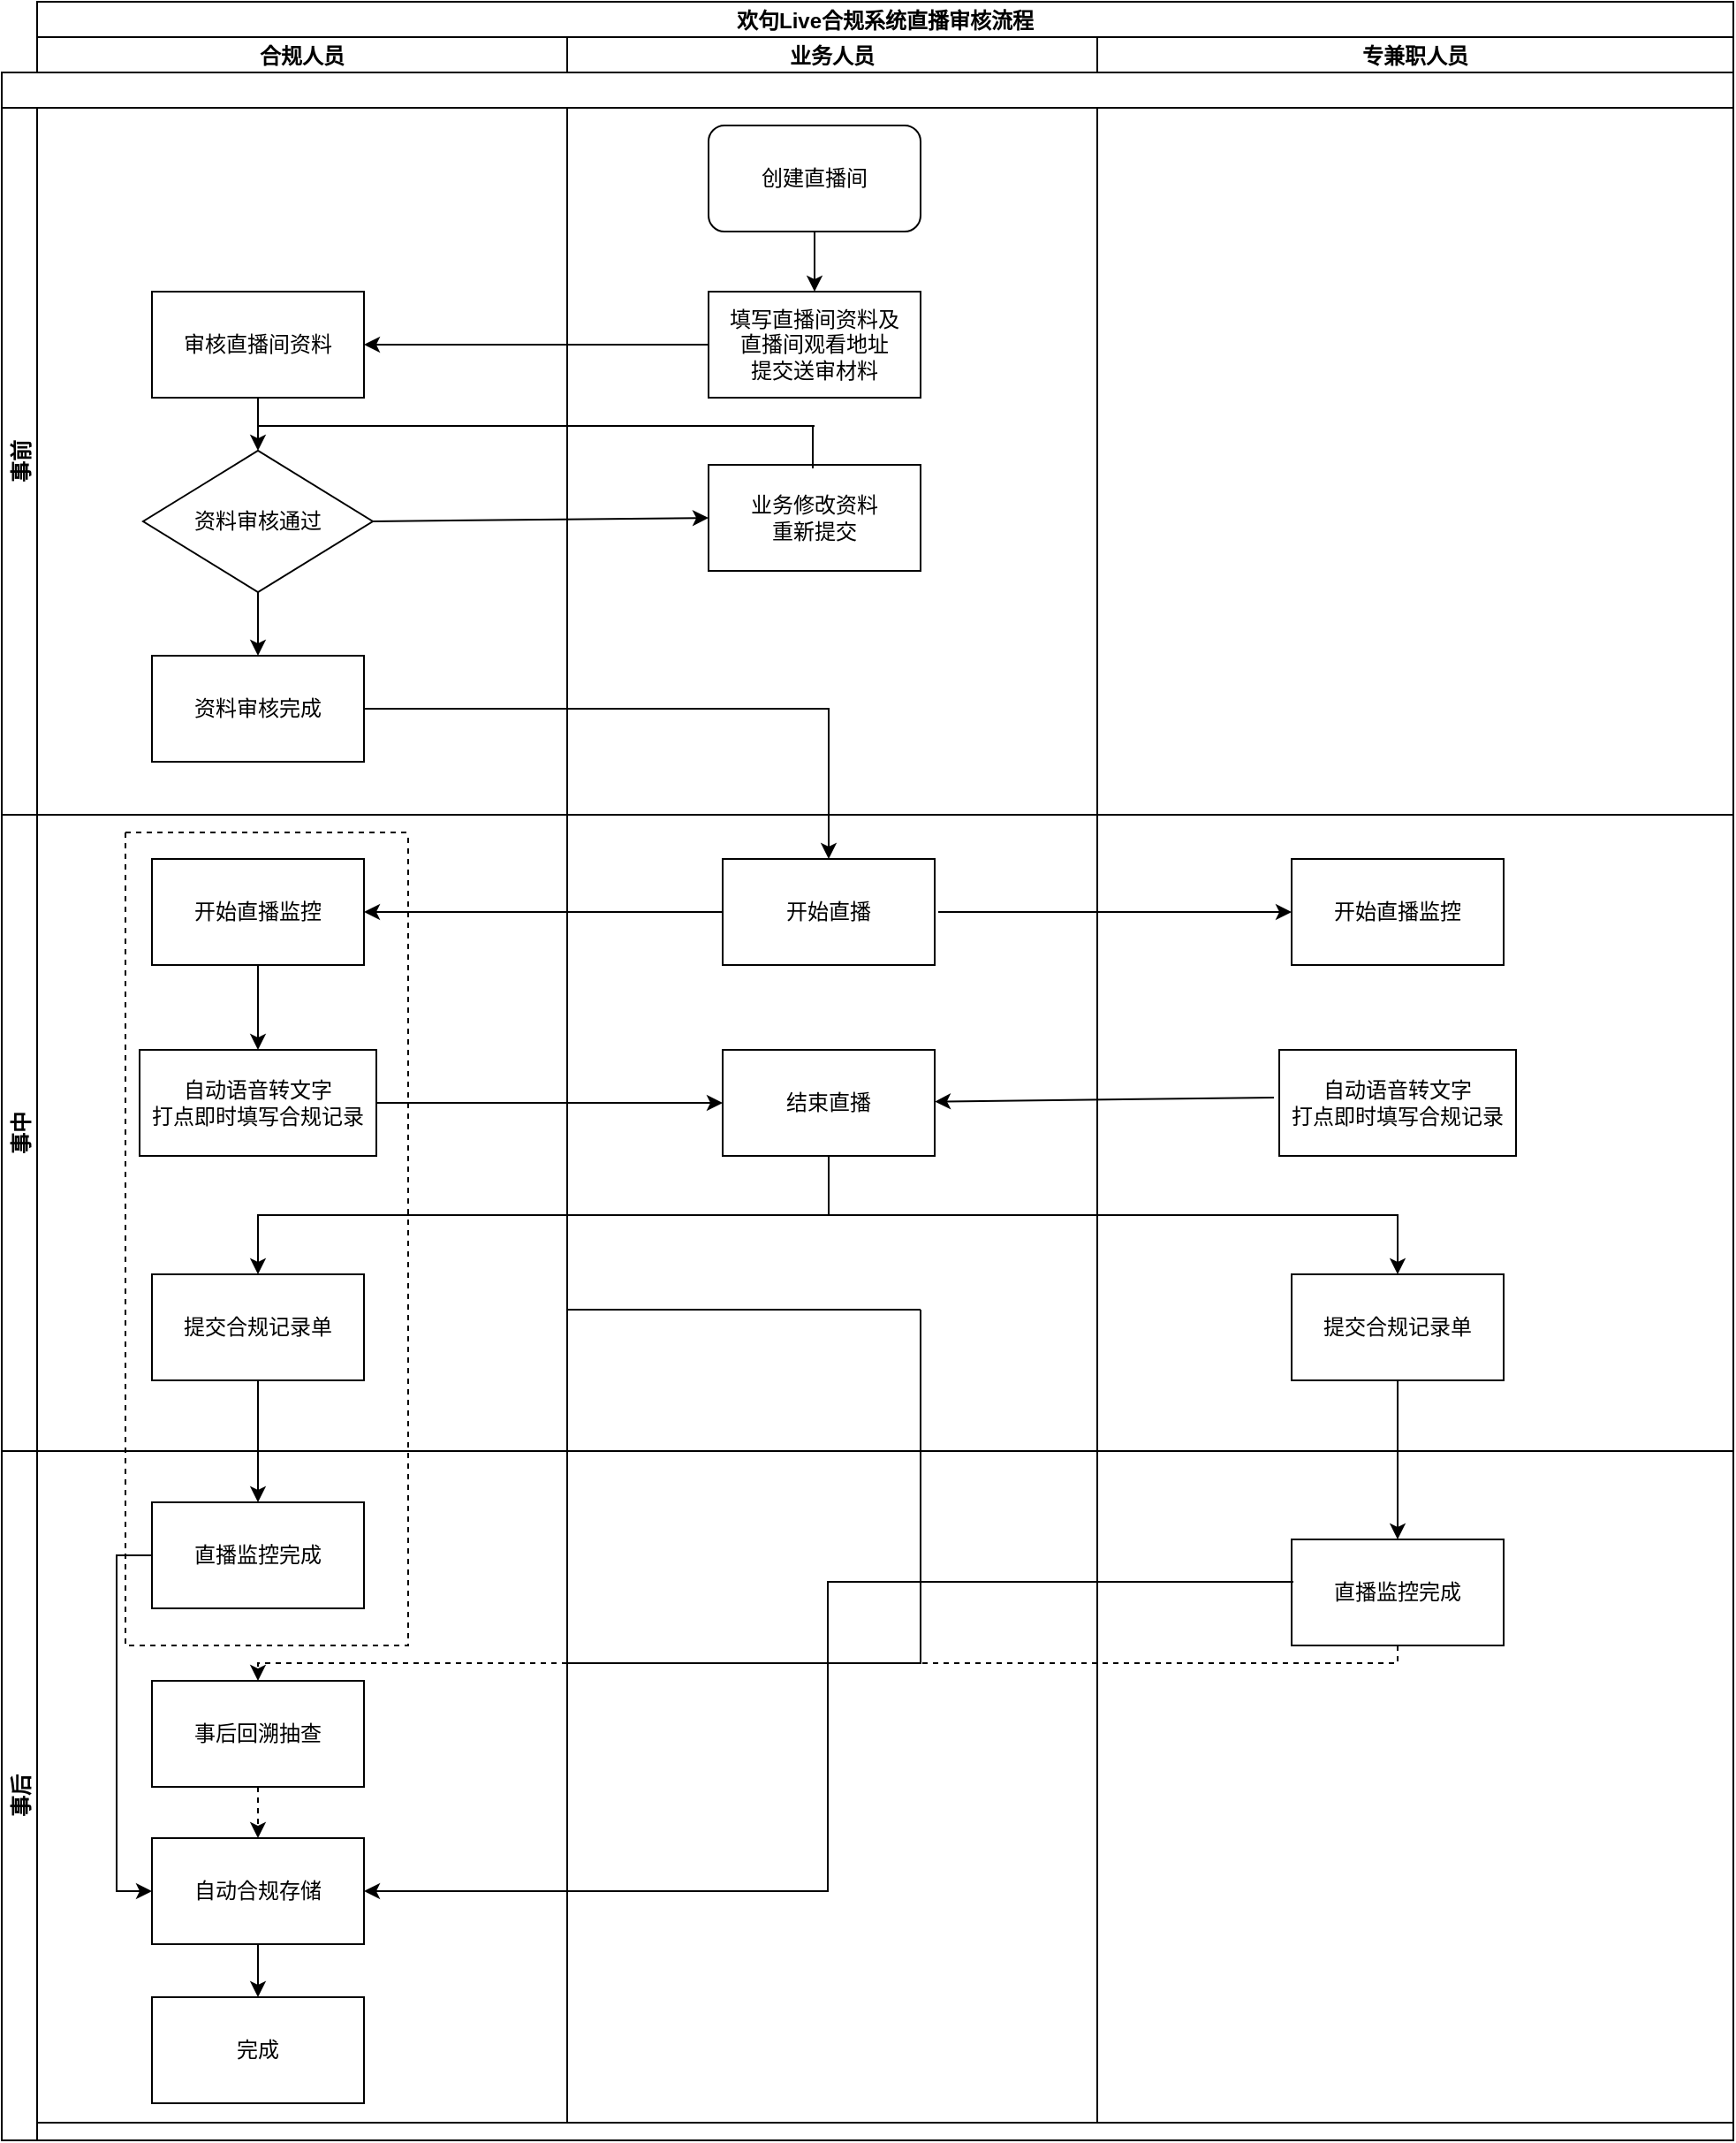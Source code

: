 <mxfile version="16.3.0" type="github">
  <diagram id="C5RBs43oDa-KdzZeNtuy" name="Page-1">
    <mxGraphModel dx="1422" dy="747" grid="1" gridSize="10" guides="1" tooltips="1" connect="1" arrows="1" fold="1" page="1" pageScale="1" pageWidth="827" pageHeight="1169" math="0" shadow="0">
      <root>
        <mxCell id="WIyWlLk6GJQsqaUBKTNV-0" />
        <mxCell id="WIyWlLk6GJQsqaUBKTNV-1" parent="WIyWlLk6GJQsqaUBKTNV-0" />
        <mxCell id="Dk4qvVHgBjQkyUk6zHHB-32" value="欢句Live合规系统直播审核流程" style="swimlane;childLayout=stackLayout;resizeParent=1;resizeParentMax=0;startSize=20;" vertex="1" parent="WIyWlLk6GJQsqaUBKTNV-1">
          <mxGeometry x="210" y="70" width="960" height="1200" as="geometry" />
        </mxCell>
        <mxCell id="Dk4qvVHgBjQkyUk6zHHB-33" value="合规人员" style="swimlane;startSize=20;" vertex="1" parent="Dk4qvVHgBjQkyUk6zHHB-32">
          <mxGeometry y="20" width="300" height="1180" as="geometry" />
        </mxCell>
        <mxCell id="Dk4qvVHgBjQkyUk6zHHB-90" value="直播监控完成" style="whiteSpace=wrap;html=1;rounded=1;arcSize=0;" vertex="1" parent="Dk4qvVHgBjQkyUk6zHHB-33">
          <mxGeometry x="65" y="829" width="120" height="60" as="geometry" />
        </mxCell>
        <mxCell id="Dk4qvVHgBjQkyUk6zHHB-34" value="业务人员" style="swimlane;startSize=20;" vertex="1" parent="Dk4qvVHgBjQkyUk6zHHB-32">
          <mxGeometry x="300" y="20" width="300" height="1180" as="geometry" />
        </mxCell>
        <mxCell id="Dk4qvVHgBjQkyUk6zHHB-35" value="专兼职人员" style="swimlane;startSize=20;" vertex="1" parent="Dk4qvVHgBjQkyUk6zHHB-32">
          <mxGeometry x="600" y="20" width="360" height="1180" as="geometry" />
        </mxCell>
        <mxCell id="Dk4qvVHgBjQkyUk6zHHB-40" value="" style="swimlane;childLayout=stackLayout;resizeParent=1;resizeParentMax=0;horizontal=1;startSize=20;horizontalStack=0;" vertex="1" parent="Dk4qvVHgBjQkyUk6zHHB-35">
          <mxGeometry x="-620" y="20" width="980" height="1170" as="geometry" />
        </mxCell>
        <mxCell id="Dk4qvVHgBjQkyUk6zHHB-41" value="事前" style="swimlane;startSize=20;horizontal=0;" vertex="1" parent="Dk4qvVHgBjQkyUk6zHHB-40">
          <mxGeometry y="20" width="980" height="400" as="geometry" />
        </mxCell>
        <mxCell id="Dk4qvVHgBjQkyUk6zHHB-54" style="edgeStyle=orthogonalEdgeStyle;rounded=0;orthogonalLoop=1;jettySize=auto;html=1;exitX=0.5;exitY=1;exitDx=0;exitDy=0;entryX=0.5;entryY=0;entryDx=0;entryDy=0;" edge="1" parent="Dk4qvVHgBjQkyUk6zHHB-41" source="Dk4qvVHgBjQkyUk6zHHB-47" target="Dk4qvVHgBjQkyUk6zHHB-48">
          <mxGeometry relative="1" as="geometry" />
        </mxCell>
        <mxCell id="Dk4qvVHgBjQkyUk6zHHB-47" value="创建直播间" style="rounded=1;whiteSpace=wrap;html=1;" vertex="1" parent="Dk4qvVHgBjQkyUk6zHHB-41">
          <mxGeometry x="400" y="10" width="120" height="60" as="geometry" />
        </mxCell>
        <mxCell id="Dk4qvVHgBjQkyUk6zHHB-48" value="填写直播间资料及&lt;br&gt;直播间观看地址&lt;br&gt;提交送审材料" style="whiteSpace=wrap;html=1;rounded=0;" vertex="1" parent="Dk4qvVHgBjQkyUk6zHHB-41">
          <mxGeometry x="400" y="104" width="120" height="60" as="geometry" />
        </mxCell>
        <mxCell id="Dk4qvVHgBjQkyUk6zHHB-49" value="审核直播间资料" style="whiteSpace=wrap;html=1;rounded=1;arcSize=0;" vertex="1" parent="Dk4qvVHgBjQkyUk6zHHB-41">
          <mxGeometry x="85" y="104" width="120" height="60" as="geometry" />
        </mxCell>
        <mxCell id="Dk4qvVHgBjQkyUk6zHHB-50" value="业务修改资料&lt;br&gt;重新提交" style="whiteSpace=wrap;html=1;rounded=1;arcSize=0;" vertex="1" parent="Dk4qvVHgBjQkyUk6zHHB-41">
          <mxGeometry x="400" y="202" width="120" height="60" as="geometry" />
        </mxCell>
        <mxCell id="Dk4qvVHgBjQkyUk6zHHB-55" value="资料审核通过" style="rhombus;whiteSpace=wrap;html=1;rounded=1;arcSize=0;" vertex="1" parent="Dk4qvVHgBjQkyUk6zHHB-41">
          <mxGeometry x="80" y="194" width="130" height="80" as="geometry" />
        </mxCell>
        <mxCell id="Dk4qvVHgBjQkyUk6zHHB-56" value="资料审核完成" style="whiteSpace=wrap;html=1;rounded=1;arcSize=0;" vertex="1" parent="Dk4qvVHgBjQkyUk6zHHB-41">
          <mxGeometry x="85" y="310" width="120" height="60" as="geometry" />
        </mxCell>
        <mxCell id="Dk4qvVHgBjQkyUk6zHHB-129" value="" style="endArrow=classic;html=1;rounded=0;exitX=0;exitY=0.5;exitDx=0;exitDy=0;entryX=1;entryY=0.5;entryDx=0;entryDy=0;" edge="1" parent="Dk4qvVHgBjQkyUk6zHHB-41" source="Dk4qvVHgBjQkyUk6zHHB-48" target="Dk4qvVHgBjQkyUk6zHHB-49">
          <mxGeometry width="50" height="50" relative="1" as="geometry">
            <mxPoint x="320" y="159" as="sourcePoint" />
            <mxPoint x="370" y="109" as="targetPoint" />
          </mxGeometry>
        </mxCell>
        <mxCell id="Dk4qvVHgBjQkyUk6zHHB-131" value="" style="endArrow=classic;html=1;rounded=0;exitX=0.5;exitY=1;exitDx=0;exitDy=0;entryX=0.5;entryY=0;entryDx=0;entryDy=0;" edge="1" parent="Dk4qvVHgBjQkyUk6zHHB-41" source="Dk4qvVHgBjQkyUk6zHHB-49" target="Dk4qvVHgBjQkyUk6zHHB-55">
          <mxGeometry width="50" height="50" relative="1" as="geometry">
            <mxPoint x="260" y="270" as="sourcePoint" />
            <mxPoint x="310" y="220" as="targetPoint" />
          </mxGeometry>
        </mxCell>
        <mxCell id="Dk4qvVHgBjQkyUk6zHHB-132" value="" style="endArrow=classic;html=1;rounded=0;exitX=1;exitY=0.5;exitDx=0;exitDy=0;entryX=0;entryY=0.5;entryDx=0;entryDy=0;" edge="1" parent="Dk4qvVHgBjQkyUk6zHHB-41" source="Dk4qvVHgBjQkyUk6zHHB-55" target="Dk4qvVHgBjQkyUk6zHHB-50">
          <mxGeometry width="50" height="50" relative="1" as="geometry">
            <mxPoint x="220" y="230" as="sourcePoint" />
            <mxPoint x="270" y="230" as="targetPoint" />
          </mxGeometry>
        </mxCell>
        <mxCell id="Dk4qvVHgBjQkyUk6zHHB-139" value="" style="endArrow=classic;html=1;rounded=0;exitX=0.5;exitY=1;exitDx=0;exitDy=0;entryX=0.5;entryY=0;entryDx=0;entryDy=0;" edge="1" parent="Dk4qvVHgBjQkyUk6zHHB-41" source="Dk4qvVHgBjQkyUk6zHHB-55" target="Dk4qvVHgBjQkyUk6zHHB-56">
          <mxGeometry width="50" height="50" relative="1" as="geometry">
            <mxPoint x="140" y="320" as="sourcePoint" />
            <mxPoint x="190" y="270" as="targetPoint" />
          </mxGeometry>
        </mxCell>
        <mxCell id="Dk4qvVHgBjQkyUk6zHHB-42" value="事中" style="swimlane;startSize=20;horizontal=0;" vertex="1" parent="Dk4qvVHgBjQkyUk6zHHB-40">
          <mxGeometry y="420" width="980" height="360" as="geometry" />
        </mxCell>
        <mxCell id="Dk4qvVHgBjQkyUk6zHHB-57" value="开始直播" style="whiteSpace=wrap;html=1;rounded=1;arcSize=0;" vertex="1" parent="Dk4qvVHgBjQkyUk6zHHB-42">
          <mxGeometry x="408" y="25" width="120" height="60" as="geometry" />
        </mxCell>
        <mxCell id="Dk4qvVHgBjQkyUk6zHHB-58" value="开始直播监控" style="whiteSpace=wrap;html=1;rounded=1;arcSize=0;" vertex="1" parent="Dk4qvVHgBjQkyUk6zHHB-42">
          <mxGeometry x="730" y="25" width="120" height="60" as="geometry" />
        </mxCell>
        <mxCell id="Dk4qvVHgBjQkyUk6zHHB-60" value="自动语音转文字&lt;br&gt;打点即时填写合规记录" style="whiteSpace=wrap;html=1;rounded=1;arcSize=0;" vertex="1" parent="Dk4qvVHgBjQkyUk6zHHB-42">
          <mxGeometry x="723" y="133" width="134" height="60" as="geometry" />
        </mxCell>
        <mxCell id="Dk4qvVHgBjQkyUk6zHHB-81" value="结束直播" style="whiteSpace=wrap;html=1;rounded=1;arcSize=0;" vertex="1" parent="Dk4qvVHgBjQkyUk6zHHB-42">
          <mxGeometry x="408" y="133" width="120" height="60" as="geometry" />
        </mxCell>
        <mxCell id="Dk4qvVHgBjQkyUk6zHHB-82" value="提交合规记录单" style="whiteSpace=wrap;html=1;rounded=1;arcSize=0;" vertex="1" parent="Dk4qvVHgBjQkyUk6zHHB-42">
          <mxGeometry x="730" y="260" width="120" height="60" as="geometry" />
        </mxCell>
        <mxCell id="Dk4qvVHgBjQkyUk6zHHB-145" value="" style="endArrow=classic;html=1;rounded=0;entryX=1;entryY=0.5;entryDx=0;entryDy=0;" edge="1" parent="Dk4qvVHgBjQkyUk6zHHB-42" source="Dk4qvVHgBjQkyUk6zHHB-57" target="Dk4qvVHgBjQkyUk6zHHB-59">
          <mxGeometry width="50" height="50" relative="1" as="geometry">
            <mxPoint x="147.289" y="-425" as="sourcePoint" />
            <mxPoint x="527.289" y="585" as="targetPoint" />
          </mxGeometry>
        </mxCell>
        <mxCell id="Dk4qvVHgBjQkyUk6zHHB-146" value="" style="endArrow=classic;html=1;rounded=0;entryX=0;entryY=0.5;entryDx=0;entryDy=0;" edge="1" parent="Dk4qvVHgBjQkyUk6zHHB-42" target="Dk4qvVHgBjQkyUk6zHHB-58">
          <mxGeometry width="50" height="50" relative="1" as="geometry">
            <mxPoint x="530" y="55" as="sourcePoint" />
            <mxPoint x="570" y="50" as="targetPoint" />
          </mxGeometry>
        </mxCell>
        <mxCell id="Dk4qvVHgBjQkyUk6zHHB-148" value="" style="endArrow=classic;html=1;rounded=0;exitX=1;exitY=0.5;exitDx=0;exitDy=0;entryX=0;entryY=0.5;entryDx=0;entryDy=0;" edge="1" parent="Dk4qvVHgBjQkyUk6zHHB-42" source="Dk4qvVHgBjQkyUk6zHHB-80" target="Dk4qvVHgBjQkyUk6zHHB-81">
          <mxGeometry width="50" height="50" relative="1" as="geometry">
            <mxPoint x="220" y="220" as="sourcePoint" />
            <mxPoint x="270" y="170" as="targetPoint" />
          </mxGeometry>
        </mxCell>
        <mxCell id="Dk4qvVHgBjQkyUk6zHHB-151" value="" style="edgeStyle=elbowEdgeStyle;elbow=vertical;endArrow=classic;html=1;rounded=0;exitX=0.5;exitY=1;exitDx=0;exitDy=0;entryX=0.5;entryY=0;entryDx=0;entryDy=0;" edge="1" parent="Dk4qvVHgBjQkyUk6zHHB-42" source="Dk4qvVHgBjQkyUk6zHHB-81" target="Dk4qvVHgBjQkyUk6zHHB-83">
          <mxGeometry width="50" height="50" relative="1" as="geometry">
            <mxPoint x="370" y="270" as="sourcePoint" />
            <mxPoint x="420" y="220" as="targetPoint" />
          </mxGeometry>
        </mxCell>
        <mxCell id="Dk4qvVHgBjQkyUk6zHHB-152" value="" style="edgeStyle=elbowEdgeStyle;elbow=vertical;endArrow=classic;html=1;rounded=0;exitX=0.5;exitY=1;exitDx=0;exitDy=0;entryX=0.5;entryY=0;entryDx=0;entryDy=0;" edge="1" parent="Dk4qvVHgBjQkyUk6zHHB-42" source="Dk4qvVHgBjQkyUk6zHHB-81" target="Dk4qvVHgBjQkyUk6zHHB-82">
          <mxGeometry width="50" height="50" relative="1" as="geometry">
            <mxPoint x="500" y="280" as="sourcePoint" />
            <mxPoint x="550" y="230" as="targetPoint" />
          </mxGeometry>
        </mxCell>
        <mxCell id="Dk4qvVHgBjQkyUk6zHHB-59" value="开始直播监控" style="whiteSpace=wrap;html=1;rounded=1;arcSize=0;" vertex="1" parent="Dk4qvVHgBjQkyUk6zHHB-42">
          <mxGeometry x="85" y="25" width="120" height="60" as="geometry" />
        </mxCell>
        <mxCell id="Dk4qvVHgBjQkyUk6zHHB-83" value="提交合规记录单" style="whiteSpace=wrap;html=1;rounded=1;arcSize=0;" vertex="1" parent="Dk4qvVHgBjQkyUk6zHHB-42">
          <mxGeometry x="85" y="260" width="120" height="60" as="geometry" />
        </mxCell>
        <mxCell id="Dk4qvVHgBjQkyUk6zHHB-147" value="" style="endArrow=classic;html=1;rounded=0;entryX=0.5;entryY=0;entryDx=0;entryDy=0;exitX=0.5;exitY=1;exitDx=0;exitDy=0;" edge="1" parent="Dk4qvVHgBjQkyUk6zHHB-42" source="Dk4qvVHgBjQkyUk6zHHB-59" target="Dk4qvVHgBjQkyUk6zHHB-80">
          <mxGeometry width="50" height="50" relative="1" as="geometry">
            <mxPoint x="140" y="130" as="sourcePoint" />
            <mxPoint x="190" y="80" as="targetPoint" />
          </mxGeometry>
        </mxCell>
        <mxCell id="Dk4qvVHgBjQkyUk6zHHB-80" value="自动语音转文字&lt;br&gt;打点即时填写合规记录" style="whiteSpace=wrap;html=1;rounded=1;arcSize=0;" vertex="1" parent="Dk4qvVHgBjQkyUk6zHHB-42">
          <mxGeometry x="78" y="133" width="134" height="60" as="geometry" />
        </mxCell>
        <mxCell id="Dk4qvVHgBjQkyUk6zHHB-43" value="事后" style="swimlane;startSize=20;horizontal=0;" vertex="1" parent="Dk4qvVHgBjQkyUk6zHHB-40">
          <mxGeometry y="780" width="980" height="390" as="geometry" />
        </mxCell>
        <mxCell id="Dk4qvVHgBjQkyUk6zHHB-84" value="直播监控完成" style="whiteSpace=wrap;html=1;rounded=1;arcSize=0;" vertex="1" parent="Dk4qvVHgBjQkyUk6zHHB-43">
          <mxGeometry x="730" y="50" width="120" height="60" as="geometry" />
        </mxCell>
        <mxCell id="Dk4qvVHgBjQkyUk6zHHB-155" value="" style="edgeStyle=elbowEdgeStyle;elbow=vertical;endArrow=classic;html=1;rounded=0;entryX=0.5;entryY=0;entryDx=0;entryDy=0;dashed=1;" edge="1" parent="Dk4qvVHgBjQkyUk6zHHB-43" source="Dk4qvVHgBjQkyUk6zHHB-84" target="Dk4qvVHgBjQkyUk6zHHB-91">
          <mxGeometry width="50" height="50" relative="1" as="geometry">
            <mxPoint x="600" y="-720" as="sourcePoint" />
            <mxPoint x="370" y="480" as="targetPoint" />
          </mxGeometry>
        </mxCell>
        <mxCell id="Dk4qvVHgBjQkyUk6zHHB-169" style="edgeStyle=orthogonalEdgeStyle;rounded=0;orthogonalLoop=1;jettySize=auto;html=1;exitX=0.008;exitY=0.4;exitDx=0;exitDy=0;entryX=1;entryY=0.5;entryDx=0;entryDy=0;endArrow=classic;endFill=1;exitPerimeter=0;" edge="1" parent="Dk4qvVHgBjQkyUk6zHHB-43" source="Dk4qvVHgBjQkyUk6zHHB-84" target="Dk4qvVHgBjQkyUk6zHHB-92">
          <mxGeometry relative="1" as="geometry">
            <mxPoint x="740" y="80" as="sourcePoint" />
            <mxPoint x="1159" y="80" as="targetPoint" />
          </mxGeometry>
        </mxCell>
        <mxCell id="Dk4qvVHgBjQkyUk6zHHB-91" value="事后回溯抽查" style="whiteSpace=wrap;html=1;rounded=1;arcSize=0;" vertex="1" parent="Dk4qvVHgBjQkyUk6zHHB-43">
          <mxGeometry x="85" y="130" width="120" height="60" as="geometry" />
        </mxCell>
        <mxCell id="Dk4qvVHgBjQkyUk6zHHB-92" value="自动合规存储" style="whiteSpace=wrap;html=1;rounded=1;arcSize=0;" vertex="1" parent="Dk4qvVHgBjQkyUk6zHHB-43">
          <mxGeometry x="85" y="219" width="120" height="60" as="geometry" />
        </mxCell>
        <mxCell id="Dk4qvVHgBjQkyUk6zHHB-88" value="完成" style="whiteSpace=wrap;html=1;rounded=1;arcSize=0;flipV=1;flipH=1;" vertex="1" parent="Dk4qvVHgBjQkyUk6zHHB-43">
          <mxGeometry x="85" y="309" width="120" height="60" as="geometry" />
        </mxCell>
        <mxCell id="Dk4qvVHgBjQkyUk6zHHB-170" value="" style="endArrow=classic;html=1;rounded=0;exitX=0.5;exitY=1;exitDx=0;exitDy=0;entryX=0.5;entryY=0;entryDx=0;entryDy=0;dashed=1;" edge="1" parent="Dk4qvVHgBjQkyUk6zHHB-43" source="Dk4qvVHgBjQkyUk6zHHB-91" target="Dk4qvVHgBjQkyUk6zHHB-92">
          <mxGeometry width="50" height="50" relative="1" as="geometry">
            <mxPoint x="140" y="230" as="sourcePoint" />
            <mxPoint x="190" y="180" as="targetPoint" />
          </mxGeometry>
        </mxCell>
        <mxCell id="Dk4qvVHgBjQkyUk6zHHB-171" value="" style="endArrow=classic;html=1;rounded=0;exitX=0.5;exitY=1;exitDx=0;exitDy=0;" edge="1" parent="Dk4qvVHgBjQkyUk6zHHB-43" source="Dk4qvVHgBjQkyUk6zHHB-92" target="Dk4qvVHgBjQkyUk6zHHB-88">
          <mxGeometry width="50" height="50" relative="1" as="geometry">
            <mxPoint x="150" y="330" as="sourcePoint" />
            <mxPoint x="200" y="280" as="targetPoint" />
          </mxGeometry>
        </mxCell>
        <mxCell id="Dk4qvVHgBjQkyUk6zHHB-144" style="edgeStyle=orthogonalEdgeStyle;rounded=0;orthogonalLoop=1;jettySize=auto;html=1;exitX=1;exitY=0.5;exitDx=0;exitDy=0;entryX=0.5;entryY=0;entryDx=0;entryDy=0;" edge="1" parent="Dk4qvVHgBjQkyUk6zHHB-40" source="Dk4qvVHgBjQkyUk6zHHB-56" target="Dk4qvVHgBjQkyUk6zHHB-57">
          <mxGeometry relative="1" as="geometry" />
        </mxCell>
        <mxCell id="Dk4qvVHgBjQkyUk6zHHB-153" value="" style="endArrow=classic;html=1;rounded=0;exitX=0.5;exitY=1;exitDx=0;exitDy=0;" edge="1" parent="Dk4qvVHgBjQkyUk6zHHB-40" source="Dk4qvVHgBjQkyUk6zHHB-82" target="Dk4qvVHgBjQkyUk6zHHB-84">
          <mxGeometry width="50" height="50" relative="1" as="geometry">
            <mxPoint x="790" y="790" as="sourcePoint" />
            <mxPoint x="840" y="740" as="targetPoint" />
          </mxGeometry>
        </mxCell>
        <mxCell id="Dk4qvVHgBjQkyUk6zHHB-154" value="" style="endArrow=classic;html=1;rounded=0;exitX=0.5;exitY=1;exitDx=0;exitDy=0;entryX=0.5;entryY=0;entryDx=0;entryDy=0;" edge="1" parent="Dk4qvVHgBjQkyUk6zHHB-32" source="Dk4qvVHgBjQkyUk6zHHB-83" target="Dk4qvVHgBjQkyUk6zHHB-90">
          <mxGeometry width="50" height="50" relative="1" as="geometry">
            <mxPoint x="120" y="830" as="sourcePoint" />
            <mxPoint x="170" y="780" as="targetPoint" />
          </mxGeometry>
        </mxCell>
        <mxCell id="Dk4qvVHgBjQkyUk6zHHB-168" style="edgeStyle=orthogonalEdgeStyle;rounded=0;orthogonalLoop=1;jettySize=auto;html=1;exitX=0;exitY=0.5;exitDx=0;exitDy=0;entryX=0;entryY=0.5;entryDx=0;entryDy=0;endArrow=classic;endFill=1;" edge="1" parent="Dk4qvVHgBjQkyUk6zHHB-32" source="Dk4qvVHgBjQkyUk6zHHB-90" target="Dk4qvVHgBjQkyUk6zHHB-92">
          <mxGeometry relative="1" as="geometry">
            <mxPoint x="390" y="1050" as="sourcePoint" />
            <mxPoint x="809" y="1050" as="targetPoint" />
          </mxGeometry>
        </mxCell>
        <mxCell id="Dk4qvVHgBjQkyUk6zHHB-134" value="" style="endArrow=none;html=1;rounded=0;" edge="1" parent="WIyWlLk6GJQsqaUBKTNV-1">
          <mxGeometry width="50" height="50" relative="1" as="geometry">
            <mxPoint x="335" y="310" as="sourcePoint" />
            <mxPoint x="650" y="310" as="targetPoint" />
          </mxGeometry>
        </mxCell>
        <mxCell id="Dk4qvVHgBjQkyUk6zHHB-135" value="" style="endArrow=none;html=1;rounded=0;exitX=0.442;exitY=0;exitDx=0;exitDy=0;exitPerimeter=0;" edge="1" parent="WIyWlLk6GJQsqaUBKTNV-1">
          <mxGeometry width="50" height="50" relative="1" as="geometry">
            <mxPoint x="649" y="334" as="sourcePoint" />
            <mxPoint x="649" y="310" as="targetPoint" />
          </mxGeometry>
        </mxCell>
        <mxCell id="Dk4qvVHgBjQkyUk6zHHB-149" value="" style="endArrow=classic;html=1;rounded=0;" edge="1" parent="WIyWlLk6GJQsqaUBKTNV-1" target="Dk4qvVHgBjQkyUk6zHHB-81">
          <mxGeometry width="50" height="50" relative="1" as="geometry">
            <mxPoint x="910" y="690" as="sourcePoint" />
            <mxPoint x="610" y="750" as="targetPoint" />
          </mxGeometry>
        </mxCell>
        <mxCell id="Dk4qvVHgBjQkyUk6zHHB-175" value="" style="swimlane;startSize=0;" vertex="1" parent="WIyWlLk6GJQsqaUBKTNV-1">
          <mxGeometry x="510" y="810" width="200" height="200" as="geometry" />
        </mxCell>
        <mxCell id="Dk4qvVHgBjQkyUk6zHHB-176" value="" style="swimlane;startSize=0;" vertex="1" parent="WIyWlLk6GJQsqaUBKTNV-1">
          <mxGeometry x="510" y="810" width="200" height="200" as="geometry" />
        </mxCell>
        <mxCell id="Dk4qvVHgBjQkyUk6zHHB-177" value="" style="swimlane;startSize=0;dashed=1;" vertex="1" parent="WIyWlLk6GJQsqaUBKTNV-1">
          <mxGeometry x="260" y="540" width="160" height="460" as="geometry" />
        </mxCell>
      </root>
    </mxGraphModel>
  </diagram>
</mxfile>
